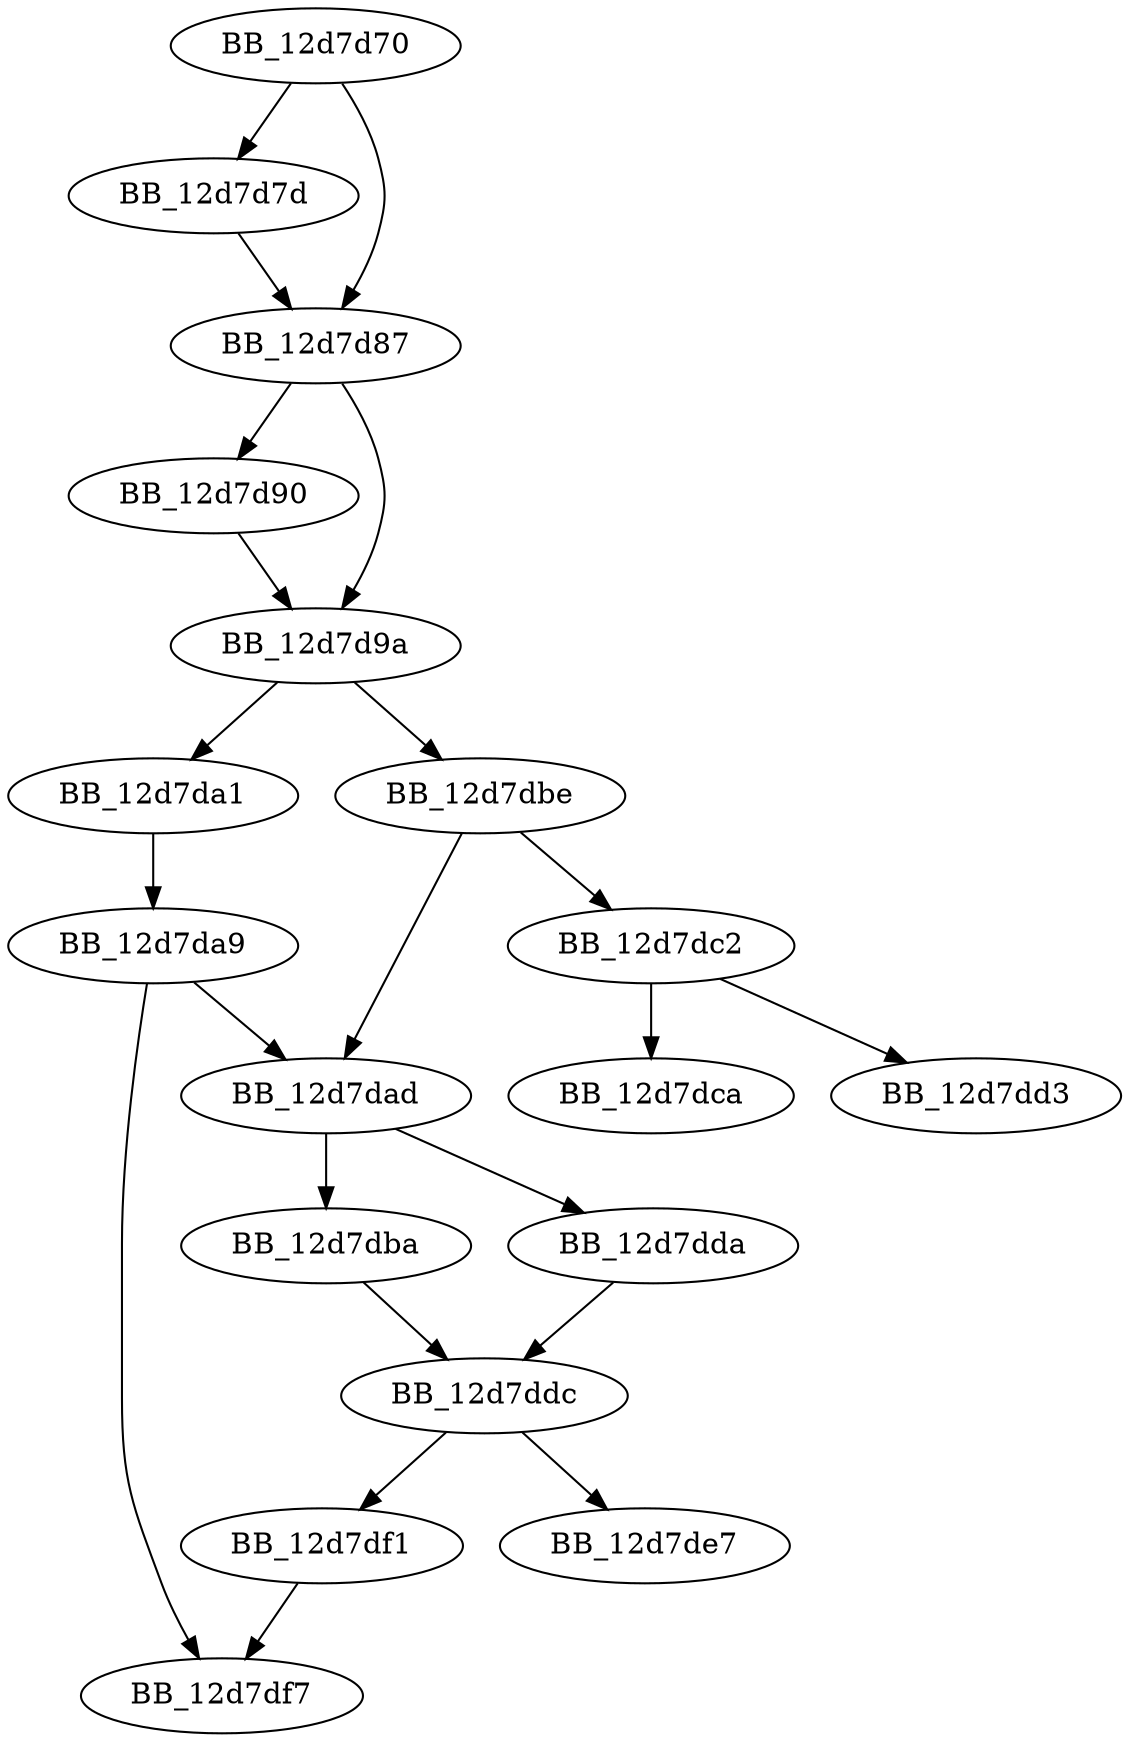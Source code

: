 DiGraph sub_12D7D70{
BB_12d7d70->BB_12d7d7d
BB_12d7d70->BB_12d7d87
BB_12d7d7d->BB_12d7d87
BB_12d7d87->BB_12d7d90
BB_12d7d87->BB_12d7d9a
BB_12d7d90->BB_12d7d9a
BB_12d7d9a->BB_12d7da1
BB_12d7d9a->BB_12d7dbe
BB_12d7da1->BB_12d7da9
BB_12d7da9->BB_12d7dad
BB_12d7da9->BB_12d7df7
BB_12d7dad->BB_12d7dba
BB_12d7dad->BB_12d7dda
BB_12d7dba->BB_12d7ddc
BB_12d7dbe->BB_12d7dad
BB_12d7dbe->BB_12d7dc2
BB_12d7dc2->BB_12d7dca
BB_12d7dc2->BB_12d7dd3
BB_12d7dda->BB_12d7ddc
BB_12d7ddc->BB_12d7de7
BB_12d7ddc->BB_12d7df1
BB_12d7df1->BB_12d7df7
}
